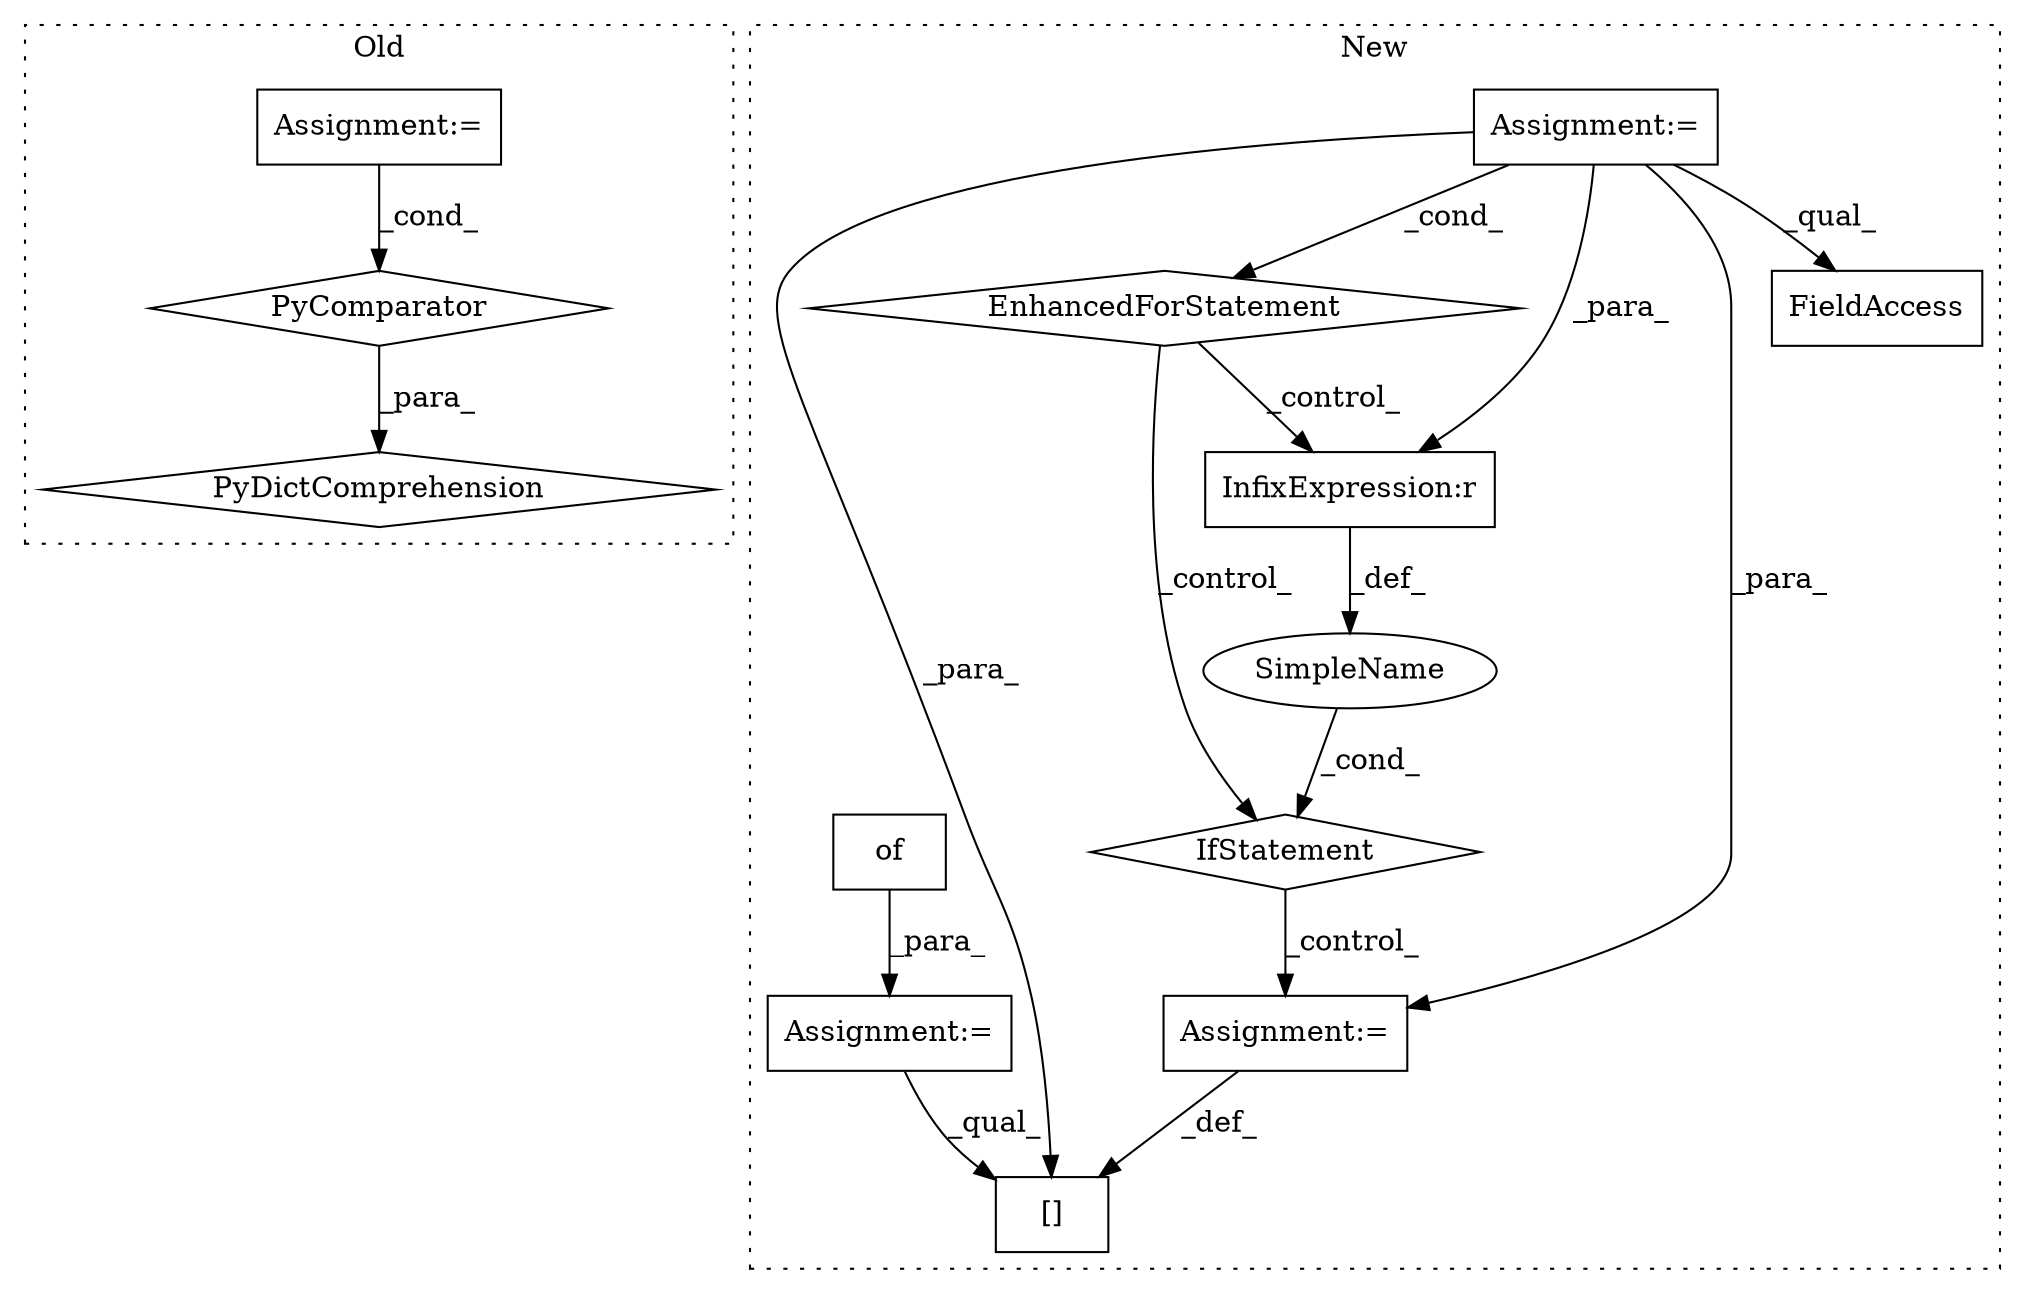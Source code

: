 digraph G {
subgraph cluster0 {
1 [label="PyDictComprehension" a="110" s="1323" l="157" shape="diamond"];
3 [label="PyComparator" a="113" s="1409" l="63" shape="diamond"];
4 [label="Assignment:=" a="7" s="1409" l="63" shape="box"];
label = "Old";
style="dotted";
}
subgraph cluster1 {
2 [label="[]" a="2" s="1491,1510" l="16,1" shape="box"];
5 [label="Assignment:=" a="7" s="1331" l="1" shape="box"];
6 [label="Assignment:=" a="7" s="1300" l="10" shape="box"];
7 [label="EnhancedForStatement" a="70" s="1346,1426" l="53,2" shape="diamond"];
8 [label="IfStatement" a="25" s="1436,1479" l="4,2" shape="diamond"];
9 [label="Assignment:=" a="7" s="1511" l="1" shape="box"];
10 [label="SimpleName" a="42" s="" l="" shape="ellipse"];
11 [label="of" a="32" s="1336" l="4" shape="box"];
12 [label="InfixExpression:r" a="27" s="1474" l="4" shape="box"];
13 [label="FieldAccess" a="22" s="1444" l="29" shape="box"];
label = "New";
style="dotted";
}
3 -> 1 [label="_para_"];
4 -> 3 [label="_cond_"];
5 -> 2 [label="_qual_"];
6 -> 2 [label="_para_"];
6 -> 13 [label="_qual_"];
6 -> 7 [label="_cond_"];
6 -> 9 [label="_para_"];
6 -> 12 [label="_para_"];
7 -> 12 [label="_control_"];
7 -> 8 [label="_control_"];
8 -> 9 [label="_control_"];
9 -> 2 [label="_def_"];
10 -> 8 [label="_cond_"];
11 -> 5 [label="_para_"];
12 -> 10 [label="_def_"];
}